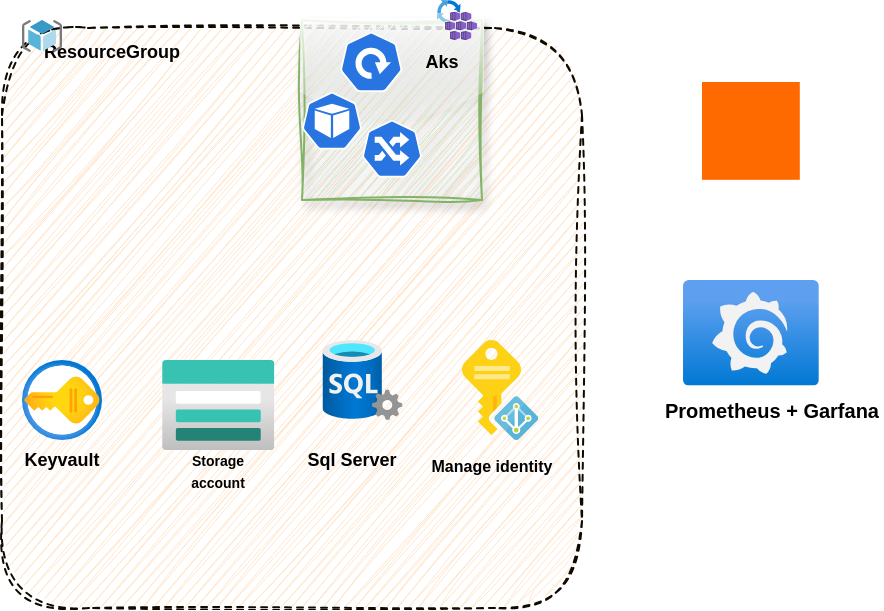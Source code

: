 <mxfile version="28.1.1">
  <diagram name="Page-1" id="IRlURZNqtsxFdaW5w5iq">
    <mxGraphModel dx="595" dy="321" grid="1" gridSize="10" guides="1" tooltips="1" connect="1" arrows="1" fold="1" page="1" pageScale="1" pageWidth="850" pageHeight="1100" math="0" shadow="0">
      <root>
        <mxCell id="0" />
        <mxCell id="1" parent="0" />
        <mxCell id="8MTzJfvq45wUamSlO55v-1" value="" style="whiteSpace=wrap;html=1;aspect=fixed;dashed=1;fillColor=#ffe6cc;strokeColor=#0E0A00;shadow=0;strokeWidth=1;perimeterSpacing=1;rounded=1;sketch=1;curveFitting=1;jiggle=2;" vertex="1" parent="1">
          <mxGeometry x="240" y="224" width="290" height="290" as="geometry" />
        </mxCell>
        <mxCell id="8MTzJfvq45wUamSlO55v-4" value="&lt;sub&gt;&lt;font style=&quot;font-size: 9px;&quot;&gt;&lt;b&gt;ResourceGroup&lt;/b&gt;&lt;/font&gt;&lt;/sub&gt;" style="text;html=1;align=center;verticalAlign=middle;whiteSpace=wrap;rounded=0;" vertex="1" parent="1">
          <mxGeometry x="250" y="226" width="90" height="14" as="geometry" />
        </mxCell>
        <mxCell id="8MTzJfvq45wUamSlO55v-5" value="" style="image;sketch=0;aspect=fixed;html=1;points=[];align=center;fontSize=12;image=img/lib/mscae/ResourceGroup.svg;" vertex="1" parent="1">
          <mxGeometry x="250" y="220" width="20" height="16" as="geometry" />
        </mxCell>
        <mxCell id="8MTzJfvq45wUamSlO55v-6" value="" style="whiteSpace=wrap;html=1;aspect=fixed;fillColor=#d5e8d4;strokeColor=#82b366;shadow=1;glass=1;sketch=1;curveFitting=1;jiggle=2;" vertex="1" parent="1">
          <mxGeometry x="390" y="220" width="90" height="90" as="geometry" />
        </mxCell>
        <mxCell id="8MTzJfvq45wUamSlO55v-7" value="" style="image;aspect=fixed;html=1;points=[];align=center;fontSize=12;image=img/lib/azure2/other/AKS_Automatic.svg;" vertex="1" parent="1">
          <mxGeometry x="457.5" y="210" width="20" height="20" as="geometry" />
        </mxCell>
        <mxCell id="8MTzJfvq45wUamSlO55v-8" value="&lt;b&gt;Aks&lt;/b&gt;" style="text;html=1;align=center;verticalAlign=middle;whiteSpace=wrap;rounded=0;fontSize=9;" vertex="1" parent="1">
          <mxGeometry x="440.25" y="231" width="40" height="20" as="geometry" />
        </mxCell>
        <mxCell id="8MTzJfvq45wUamSlO55v-9" value="" style="aspect=fixed;sketch=0;html=1;dashed=0;whitespace=wrap;verticalLabelPosition=bottom;verticalAlign=top;fillColor=#2875E2;strokeColor=#ffffff;points=[[0.005,0.63,0],[0.1,0.2,0],[0.9,0.2,0],[0.5,0,0],[0.995,0.63,0],[0.72,0.99,0],[0.5,1,0],[0.28,0.99,0]];shape=mxgraph.kubernetes.icon2;prIcon=deploy" vertex="1" parent="1">
          <mxGeometry x="409" y="226" width="31.25" height="30" as="geometry" />
        </mxCell>
        <mxCell id="8MTzJfvq45wUamSlO55v-10" value="" style="aspect=fixed;sketch=0;html=1;dashed=0;whitespace=wrap;verticalLabelPosition=bottom;verticalAlign=top;fillColor=#2875E2;strokeColor=#ffffff;points=[[0.005,0.63,0],[0.1,0.2,0],[0.9,0.2,0],[0.5,0,0],[0.995,0.63,0],[0.72,0.99,0],[0.5,1,0],[0.28,0.99,0]];shape=mxgraph.kubernetes.icon2;prIcon=ing" vertex="1" parent="1">
          <mxGeometry x="420" y="270" width="30" height="28.8" as="geometry" />
        </mxCell>
        <mxCell id="8MTzJfvq45wUamSlO55v-11" value="" style="aspect=fixed;sketch=0;html=1;dashed=0;whitespace=wrap;verticalLabelPosition=bottom;verticalAlign=top;fillColor=#2875E2;strokeColor=#ffffff;points=[[0.005,0.63,0],[0.1,0.2,0],[0.9,0.2,0],[0.5,0,0],[0.995,0.63,0],[0.72,0.99,0],[0.5,1,0],[0.28,0.99,0]];shape=mxgraph.kubernetes.icon2;prIcon=pod" vertex="1" parent="1">
          <mxGeometry x="390" y="256" width="30" height="28.8" as="geometry" />
        </mxCell>
        <mxCell id="8MTzJfvq45wUamSlO55v-13" value="" style="image;aspect=fixed;html=1;points=[];align=center;fontSize=12;image=img/lib/azure2/security/Key_Vaults.svg;direction=south;" vertex="1" parent="1">
          <mxGeometry x="250" y="390" width="40" height="40" as="geometry" />
        </mxCell>
        <mxCell id="8MTzJfvq45wUamSlO55v-14" value="&lt;b&gt;Keyvault&lt;/b&gt;" style="text;html=1;align=center;verticalAlign=middle;whiteSpace=wrap;rounded=0;fontSize=9;" vertex="1" parent="1">
          <mxGeometry x="250" y="430" width="40" height="20" as="geometry" />
        </mxCell>
        <mxCell id="8MTzJfvq45wUamSlO55v-15" value="" style="image;aspect=fixed;html=1;points=[];align=center;fontSize=12;image=img/lib/azure2/storage/Storage_Accounts.svg;" vertex="1" parent="1">
          <mxGeometry x="320" y="390" width="56.25" height="45" as="geometry" />
        </mxCell>
        <mxCell id="8MTzJfvq45wUamSlO55v-16" value="" style="image;aspect=fixed;html=1;points=[];align=center;fontSize=12;image=img/lib/azure2/databases/SQL_Server.svg;" vertex="1" parent="1">
          <mxGeometry x="400.25" y="380" width="40" height="40" as="geometry" />
        </mxCell>
        <mxCell id="8MTzJfvq45wUamSlO55v-17" value="&lt;b&gt;&lt;font style=&quot;font-size: 7px;&quot;&gt;Storage account&lt;/font&gt;&lt;/b&gt;" style="text;html=1;align=center;verticalAlign=middle;whiteSpace=wrap;rounded=0;fontSize=9;" vertex="1" parent="1">
          <mxGeometry x="328.13" y="435" width="40" height="20" as="geometry" />
        </mxCell>
        <mxCell id="8MTzJfvq45wUamSlO55v-18" value="&lt;b&gt;Sql Server&lt;/b&gt;" style="text;html=1;align=center;verticalAlign=middle;whiteSpace=wrap;rounded=1;fontSize=9;shadow=1;" vertex="1" parent="1">
          <mxGeometry x="390" y="430" width="50" height="20" as="geometry" />
        </mxCell>
        <mxCell id="8MTzJfvq45wUamSlO55v-19" value="" style="image;sketch=0;aspect=fixed;html=1;points=[];align=center;fontSize=12;image=img/lib/mscae/Managed_Identities.svg;" vertex="1" parent="1">
          <mxGeometry x="470" y="380" width="38" height="50" as="geometry" />
        </mxCell>
        <mxCell id="8MTzJfvq45wUamSlO55v-20" value="&lt;b&gt;&lt;font style=&quot;font-size: 8px;&quot;&gt;Manage identity&lt;/font&gt;&lt;/b&gt;" style="text;html=1;align=center;verticalAlign=middle;whiteSpace=wrap;rounded=0;fontSize=9;" vertex="1" parent="1">
          <mxGeometry x="450" y="435" width="70" height="15" as="geometry" />
        </mxCell>
        <mxCell id="8MTzJfvq45wUamSlO55v-21" value="" style="points=[];aspect=fixed;html=1;align=center;shadow=0;dashed=0;fillColor=#FF6A00;strokeColor=none;shape=mxgraph.alibaba_cloud.prometheus;" vertex="1" parent="1">
          <mxGeometry x="590" y="251" width="48.9" height="48.9" as="geometry" />
        </mxCell>
        <mxCell id="8MTzJfvq45wUamSlO55v-23" value="" style="image;aspect=fixed;html=1;points=[];align=center;fontSize=12;image=img/lib/azure2/other/Grafana.svg;" vertex="1" parent="1">
          <mxGeometry x="580.45" y="350" width="68" height="52.8" as="geometry" />
        </mxCell>
        <mxCell id="8MTzJfvq45wUamSlO55v-24" value="&lt;b&gt;&lt;font style=&quot;font-size: 10px;&quot;&gt;Prometheus + Garfana&lt;/font&gt;&lt;/b&gt;" style="text;html=1;align=center;verticalAlign=middle;whiteSpace=wrap;rounded=0;fontSize=9;" vertex="1" parent="1">
          <mxGeometry x="570" y="410" width="109.55" height="10" as="geometry" />
        </mxCell>
      </root>
    </mxGraphModel>
  </diagram>
</mxfile>
